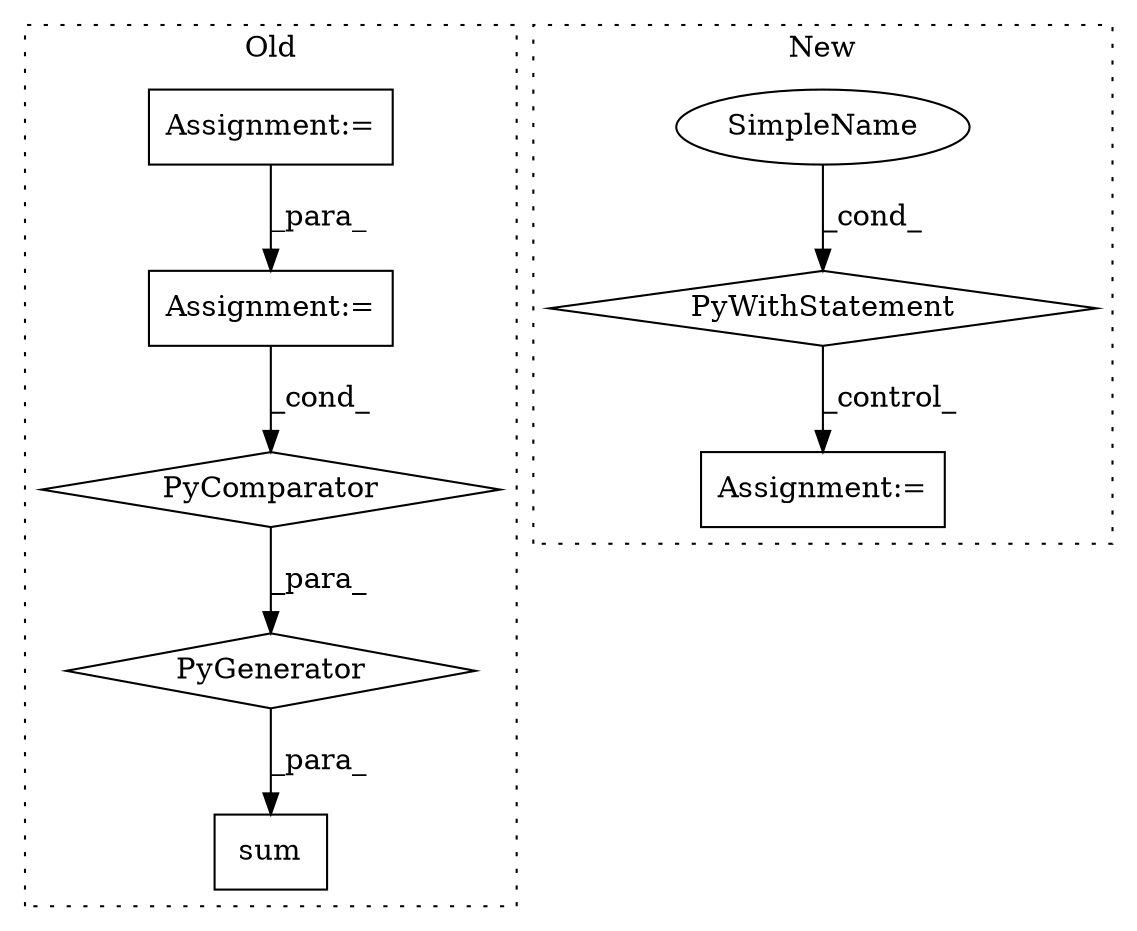 digraph G {
subgraph cluster0 {
1 [label="sum" a="32" s="685,836" l="13,-3" shape="box"];
5 [label="Assignment:=" a="7" s="659" l="1" shape="box"];
6 [label="Assignment:=" a="7" s="261" l="1" shape="box"];
7 [label="PyGenerator" a="107" s="698" l="138" shape="diamond"];
8 [label="PyComparator" a="113" s="777" l="53" shape="diamond"];
label = "Old";
style="dotted";
}
subgraph cluster1 {
2 [label="PyWithStatement" a="104" s="3561,3607" l="10,2" shape="diamond"];
3 [label="Assignment:=" a="7" s="3633" l="5" shape="box"];
4 [label="SimpleName" a="42" s="" l="" shape="ellipse"];
label = "New";
style="dotted";
}
2 -> 3 [label="_control_"];
4 -> 2 [label="_cond_"];
5 -> 8 [label="_cond_"];
6 -> 5 [label="_para_"];
7 -> 1 [label="_para_"];
8 -> 7 [label="_para_"];
}
